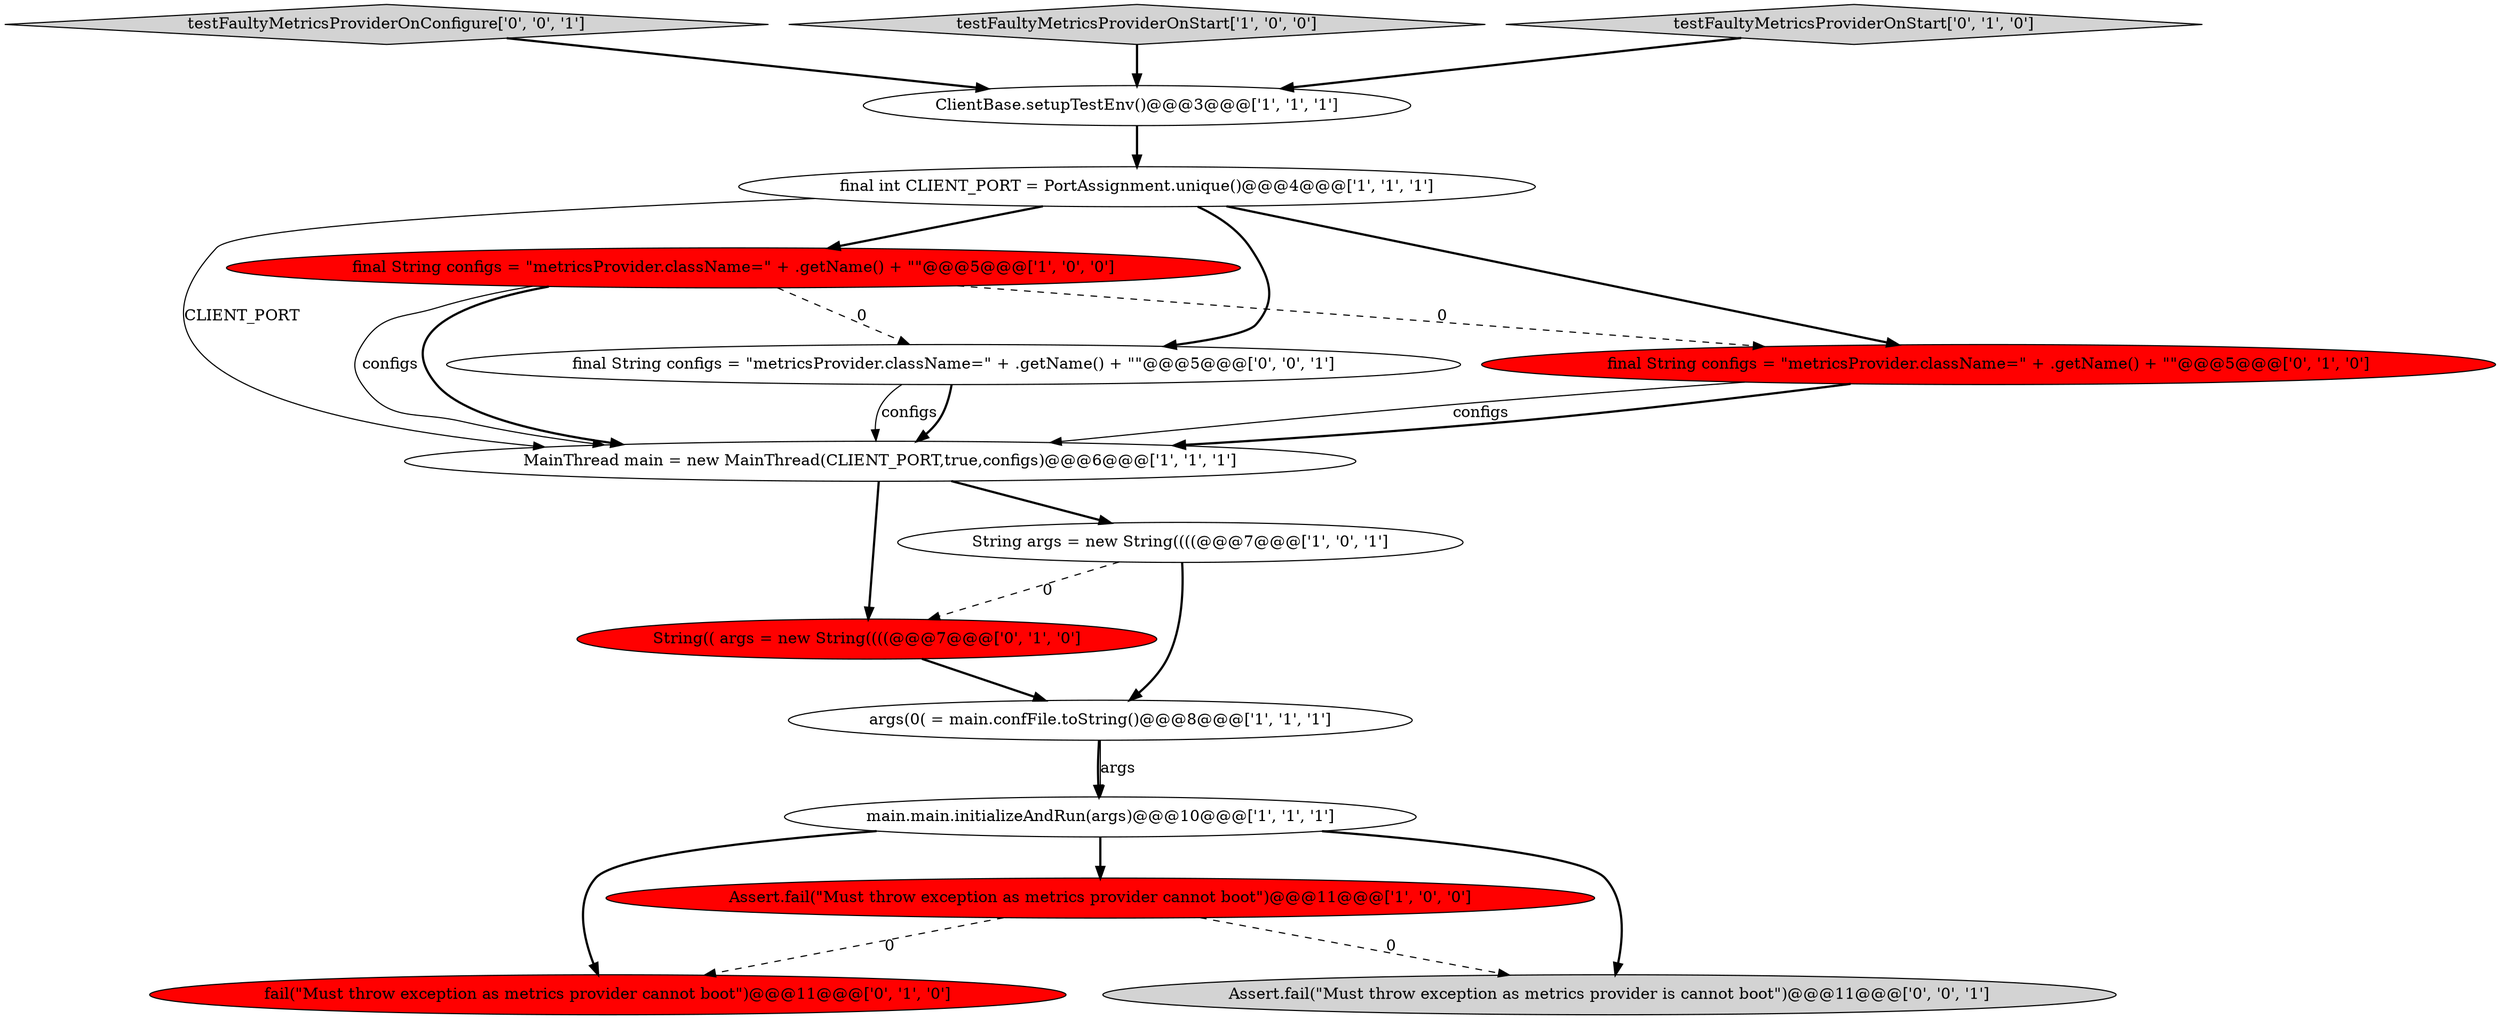 digraph {
0 [style = filled, label = "main.main.initializeAndRun(args)@@@10@@@['1', '1', '1']", fillcolor = white, shape = ellipse image = "AAA0AAABBB1BBB"];
5 [style = filled, label = "Assert.fail(\"Must throw exception as metrics provider cannot boot\")@@@11@@@['1', '0', '0']", fillcolor = red, shape = ellipse image = "AAA1AAABBB1BBB"];
12 [style = filled, label = "final String configs = \"metricsProvider.className=\" + .getName() + \"\"@@@5@@@['0', '1', '0']", fillcolor = red, shape = ellipse image = "AAA1AAABBB2BBB"];
14 [style = filled, label = "testFaultyMetricsProviderOnConfigure['0', '0', '1']", fillcolor = lightgray, shape = diamond image = "AAA0AAABBB3BBB"];
2 [style = filled, label = "testFaultyMetricsProviderOnStart['1', '0', '0']", fillcolor = lightgray, shape = diamond image = "AAA0AAABBB1BBB"];
4 [style = filled, label = "final int CLIENT_PORT = PortAssignment.unique()@@@4@@@['1', '1', '1']", fillcolor = white, shape = ellipse image = "AAA0AAABBB1BBB"];
3 [style = filled, label = "args(0( = main.confFile.toString()@@@8@@@['1', '1', '1']", fillcolor = white, shape = ellipse image = "AAA0AAABBB1BBB"];
1 [style = filled, label = "final String configs = \"metricsProvider.className=\" + .getName() + \"\"@@@5@@@['1', '0', '0']", fillcolor = red, shape = ellipse image = "AAA1AAABBB1BBB"];
11 [style = filled, label = "fail(\"Must throw exception as metrics provider cannot boot\")@@@11@@@['0', '1', '0']", fillcolor = red, shape = ellipse image = "AAA1AAABBB2BBB"];
15 [style = filled, label = "Assert.fail(\"Must throw exception as metrics provider is cannot boot\")@@@11@@@['0', '0', '1']", fillcolor = lightgray, shape = ellipse image = "AAA0AAABBB3BBB"];
6 [style = filled, label = "ClientBase.setupTestEnv()@@@3@@@['1', '1', '1']", fillcolor = white, shape = ellipse image = "AAA0AAABBB1BBB"];
7 [style = filled, label = "MainThread main = new MainThread(CLIENT_PORT,true,configs)@@@6@@@['1', '1', '1']", fillcolor = white, shape = ellipse image = "AAA0AAABBB1BBB"];
10 [style = filled, label = "String(( args = new String((((@@@7@@@['0', '1', '0']", fillcolor = red, shape = ellipse image = "AAA1AAABBB2BBB"];
13 [style = filled, label = "final String configs = \"metricsProvider.className=\" + .getName() + \"\"@@@5@@@['0', '0', '1']", fillcolor = white, shape = ellipse image = "AAA0AAABBB3BBB"];
8 [style = filled, label = "String args = new String((((@@@7@@@['1', '0', '1']", fillcolor = white, shape = ellipse image = "AAA0AAABBB1BBB"];
9 [style = filled, label = "testFaultyMetricsProviderOnStart['0', '1', '0']", fillcolor = lightgray, shape = diamond image = "AAA0AAABBB2BBB"];
8->10 [style = dashed, label="0"];
7->10 [style = bold, label=""];
2->6 [style = bold, label=""];
13->7 [style = solid, label="configs"];
4->13 [style = bold, label=""];
8->3 [style = bold, label=""];
0->11 [style = bold, label=""];
10->3 [style = bold, label=""];
7->8 [style = bold, label=""];
1->7 [style = bold, label=""];
12->7 [style = bold, label=""];
0->15 [style = bold, label=""];
3->0 [style = bold, label=""];
9->6 [style = bold, label=""];
1->13 [style = dashed, label="0"];
1->12 [style = dashed, label="0"];
6->4 [style = bold, label=""];
3->0 [style = solid, label="args"];
5->11 [style = dashed, label="0"];
13->7 [style = bold, label=""];
4->12 [style = bold, label=""];
4->7 [style = solid, label="CLIENT_PORT"];
4->1 [style = bold, label=""];
5->15 [style = dashed, label="0"];
14->6 [style = bold, label=""];
12->7 [style = solid, label="configs"];
1->7 [style = solid, label="configs"];
0->5 [style = bold, label=""];
}

